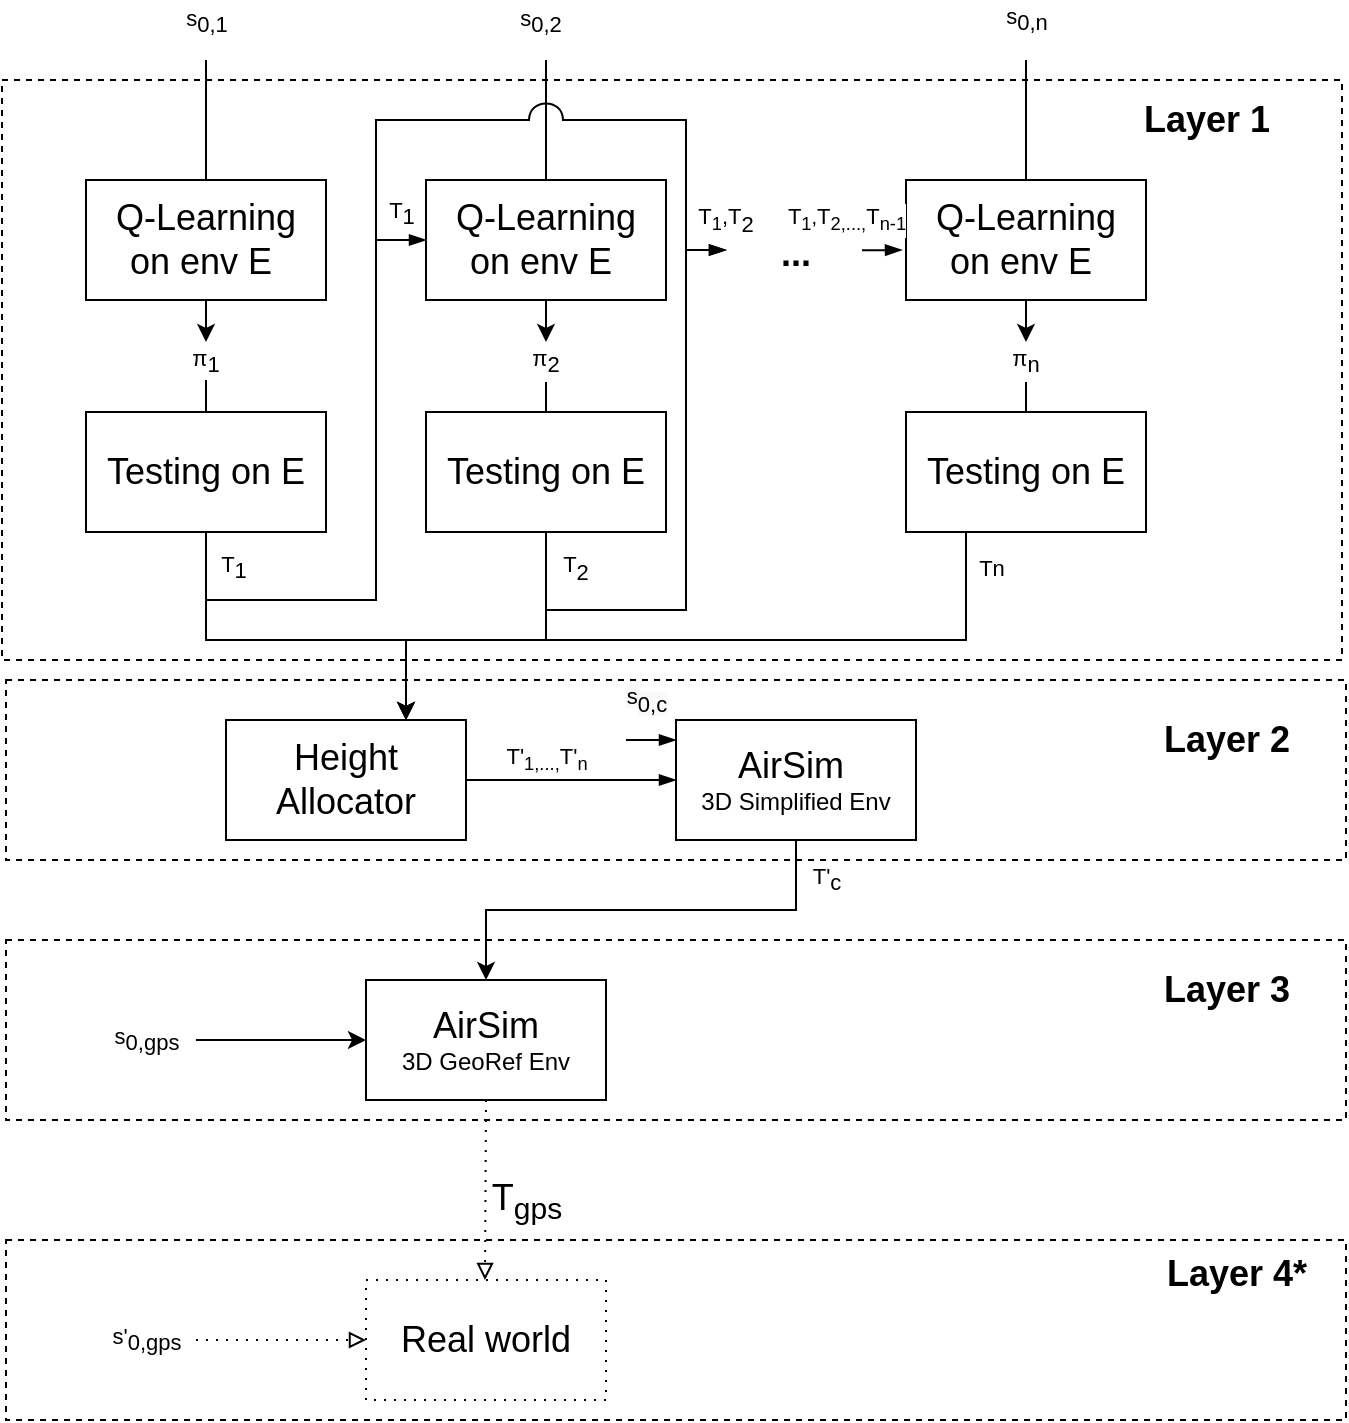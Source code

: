 <mxfile version="13.9.9" type="device"><diagram id="lGIoZQsDC9Vg6VFwUNjq" name="Pagina-1"><mxGraphModel dx="1278" dy="948" grid="1" gridSize="10" guides="1" tooltips="1" connect="1" arrows="1" fold="1" page="1" pageScale="1" pageWidth="827" pageHeight="1169" math="0" shadow="0"><root><mxCell id="0"/><mxCell id="1" parent="0"/><mxCell id="jNfFsSGInZpl4noqk8RD-2" value="&lt;font style=&quot;font-size: 18px&quot;&gt;Q-Learning &lt;br&gt;on env E&amp;nbsp;&lt;/font&gt;" style="rounded=0;whiteSpace=wrap;html=1;" parent="1" vertex="1"><mxGeometry x="120" y="180" width="120" height="60" as="geometry"/></mxCell><mxCell id="jNfFsSGInZpl4noqk8RD-5" value="" style="endArrow=none;html=1;" parent="1" edge="1"><mxGeometry width="50" height="50" relative="1" as="geometry"><mxPoint x="180" y="180" as="sourcePoint"/><mxPoint x="180" y="120" as="targetPoint"/></mxGeometry></mxCell><mxCell id="jNfFsSGInZpl4noqk8RD-6" value="" style="endArrow=classic;html=1;" parent="1" target="jNfFsSGInZpl4noqk8RD-16" edge="1"><mxGeometry width="50" height="50" relative="1" as="geometry"><mxPoint x="180" y="240" as="sourcePoint"/><mxPoint x="180" y="310" as="targetPoint"/></mxGeometry></mxCell><mxCell id="jNfFsSGInZpl4noqk8RD-7" value="&lt;span style=&quot;font-size: 11px;&quot;&gt;s&lt;sub style=&quot;font-size: 11px;&quot;&gt;0,1&lt;/sub&gt;&lt;/span&gt;" style="text;html=1;align=center;verticalAlign=middle;resizable=0;points=[];autosize=1;fontSize=11;" parent="1" vertex="1"><mxGeometry x="160" y="91" width="40" height="20" as="geometry"/></mxCell><mxCell id="jNfFsSGInZpl4noqk8RD-11" value="&lt;font style=&quot;font-size: 18px&quot;&gt;Q-Learning &lt;br&gt;on env E&amp;nbsp;&lt;/font&gt;" style="rounded=0;whiteSpace=wrap;html=1;" parent="1" vertex="1"><mxGeometry x="530" y="180" width="120" height="60" as="geometry"/></mxCell><mxCell id="jNfFsSGInZpl4noqk8RD-12" value="" style="endArrow=none;html=1;" parent="1" edge="1"><mxGeometry width="50" height="50" relative="1" as="geometry"><mxPoint x="590" y="180" as="sourcePoint"/><mxPoint x="590" y="120" as="targetPoint"/></mxGeometry></mxCell><mxCell id="jNfFsSGInZpl4noqk8RD-13" value="" style="endArrow=classic;html=1;" parent="1" edge="1"><mxGeometry width="50" height="50" relative="1" as="geometry"><mxPoint x="590" y="310" as="sourcePoint"/><mxPoint x="590" y="310" as="targetPoint"/></mxGeometry></mxCell><mxCell id="jNfFsSGInZpl4noqk8RD-14" value="&lt;span style=&quot;font-size: 11px;&quot;&gt;s&lt;sub style=&quot;font-size: 11px;&quot;&gt;0,n&lt;/sub&gt;&lt;/span&gt;" style="text;html=1;align=center;verticalAlign=middle;resizable=0;points=[];autosize=1;fontSize=11;" parent="1" vertex="1"><mxGeometry x="570" y="90" width="40" height="20" as="geometry"/></mxCell><mxCell id="jNfFsSGInZpl4noqk8RD-16" value="&lt;span style=&quot;font-size: 11px; background-color: rgb(255, 255, 255);&quot;&gt;π&lt;sub style=&quot;font-size: 11px;&quot;&gt;1&lt;/sub&gt;&lt;/span&gt;" style="text;html=1;strokeColor=none;fillColor=none;align=center;verticalAlign=middle;whiteSpace=wrap;rounded=0;fontSize=11;" parent="1" vertex="1"><mxGeometry x="160" y="261" width="40" height="20" as="geometry"/></mxCell><mxCell id="jNfFsSGInZpl4noqk8RD-18" value="&lt;font style=&quot;font-size: 18px&quot;&gt;Q-Learning &lt;br&gt;on env E&amp;nbsp;&lt;/font&gt;" style="rounded=0;whiteSpace=wrap;html=1;" parent="1" vertex="1"><mxGeometry x="290" y="180" width="120" height="60" as="geometry"/></mxCell><mxCell id="jNfFsSGInZpl4noqk8RD-19" value="" style="endArrow=none;html=1;entryX=0.5;entryY=1.133;entryDx=0;entryDy=0;entryPerimeter=0;" parent="1" edge="1"><mxGeometry width="50" height="50" relative="1" as="geometry"><mxPoint x="350" y="180" as="sourcePoint"/><mxPoint x="350" y="119.99" as="targetPoint"/></mxGeometry></mxCell><mxCell id="jNfFsSGInZpl4noqk8RD-20" value="" style="endArrow=classic;html=1;entryX=0.5;entryY=0;entryDx=0;entryDy=0;" parent="1" target="jNfFsSGInZpl4noqk8RD-22" edge="1"><mxGeometry width="50" height="50" relative="1" as="geometry"><mxPoint x="350" y="240" as="sourcePoint"/><mxPoint x="350" y="290" as="targetPoint"/></mxGeometry></mxCell><mxCell id="jNfFsSGInZpl4noqk8RD-21" value="&lt;span style=&quot;font-size: 11px;&quot;&gt;s&lt;sub style=&quot;font-size: 11px;&quot;&gt;0,2&lt;/sub&gt;&lt;/span&gt;" style="text;html=1;align=center;verticalAlign=middle;resizable=0;points=[];autosize=1;fontSize=11;" parent="1" vertex="1"><mxGeometry x="327" y="91" width="40" height="20" as="geometry"/></mxCell><mxCell id="jNfFsSGInZpl4noqk8RD-22" value="&lt;span style=&quot;font-size: 11px; background-color: rgb(255, 255, 255);&quot;&gt;π&lt;/span&gt;&lt;span style=&quot;background-color: rgb(255, 255, 255); font-size: 11px;&quot;&gt;&lt;sub style=&quot;font-size: 11px;&quot;&gt;2&lt;/sub&gt;&lt;/span&gt;" style="text;html=1;strokeColor=none;fillColor=none;align=center;verticalAlign=middle;whiteSpace=wrap;rounded=0;fontSize=11;" parent="1" vertex="1"><mxGeometry x="330" y="261" width="40" height="20" as="geometry"/></mxCell><mxCell id="jNfFsSGInZpl4noqk8RD-24" value="&lt;font style=&quot;font-size: 18px&quot;&gt;&lt;b&gt;Layer 1&lt;/b&gt;&lt;/font&gt;" style="text;html=1;align=center;verticalAlign=middle;resizable=0;points=[];autosize=1;" parent="1" vertex="1"><mxGeometry x="640" y="140" width="80" height="20" as="geometry"/></mxCell><mxCell id="jNfFsSGInZpl4noqk8RD-69" style="edgeStyle=orthogonalEdgeStyle;rounded=0;orthogonalLoop=1;jettySize=auto;html=1;exitX=0.5;exitY=1;exitDx=0;exitDy=0;entryX=0.5;entryY=0;entryDx=0;entryDy=0;startArrow=none;startFill=0;" parent="1" source="zeB7NEXwtuq-Z4rhTlrI-20" target="jNfFsSGInZpl4noqk8RD-64" edge="1"><mxGeometry relative="1" as="geometry"/></mxCell><mxCell id="jNfFsSGInZpl4noqk8RD-70" value="&lt;font style=&quot;font-size: 11px;&quot;&gt;T'&lt;sub style=&quot;font-size: 11px;&quot;&gt;c&lt;/sub&gt;&lt;/font&gt;" style="edgeLabel;html=1;align=center;verticalAlign=middle;resizable=0;points=[];labelBackgroundColor=none;fontSize=11;" parent="jNfFsSGInZpl4noqk8RD-69" vertex="1" connectable="0"><mxGeometry x="-0.26" y="5" relative="1" as="geometry"><mxPoint x="63.41" y="-20" as="offset"/></mxGeometry></mxCell><mxCell id="zeB7NEXwtuq-Z4rhTlrI-21" value="T'&lt;sub&gt;1,...,&lt;/sub&gt;T'&lt;sub&gt;n&lt;/sub&gt;" style="edgeStyle=orthogonalEdgeStyle;rounded=0;jumpStyle=arc;jumpSize=17;orthogonalLoop=1;jettySize=auto;html=1;exitX=1;exitY=0.5;exitDx=0;exitDy=0;endArrow=blockThin;endFill=1;fontColor=#000000;entryX=0;entryY=0.5;entryDx=0;entryDy=0;" edge="1" parent="1" source="jNfFsSGInZpl4noqk8RD-28" target="zeB7NEXwtuq-Z4rhTlrI-20"><mxGeometry x="-0.238" y="10" relative="1" as="geometry"><mxPoint x="410" y="479.81" as="targetPoint"/><mxPoint as="offset"/></mxGeometry></mxCell><mxCell id="jNfFsSGInZpl4noqk8RD-28" value="&lt;span style=&quot;font-size: 18px&quot;&gt;Height Allocator&lt;/span&gt;" style="rounded=0;whiteSpace=wrap;html=1;" parent="1" vertex="1"><mxGeometry x="190" y="450" width="120" height="60" as="geometry"/></mxCell><mxCell id="jNfFsSGInZpl4noqk8RD-36" value="" style="endArrow=classic;html=1;" parent="1" target="jNfFsSGInZpl4noqk8RD-37" edge="1"><mxGeometry width="50" height="50" relative="1" as="geometry"><mxPoint x="590" y="240" as="sourcePoint"/><mxPoint x="590" y="310" as="targetPoint"/></mxGeometry></mxCell><mxCell id="jNfFsSGInZpl4noqk8RD-37" value="&lt;span style=&quot;font-size: 11px; background-color: rgb(255, 255, 255);&quot;&gt;π&lt;sub style=&quot;font-size: 11px;&quot;&gt;n&lt;/sub&gt;&lt;/span&gt;" style="text;html=1;strokeColor=none;fillColor=none;align=center;verticalAlign=middle;whiteSpace=wrap;rounded=0;fontSize=11;" parent="1" vertex="1"><mxGeometry x="570" y="261" width="40" height="20" as="geometry"/></mxCell><mxCell id="zeB7NEXwtuq-Z4rhTlrI-6" style="edgeStyle=orthogonalEdgeStyle;rounded=0;orthogonalLoop=1;jettySize=auto;html=1;exitX=0.5;exitY=1;exitDx=0;exitDy=0;entryX=0;entryY=0.5;entryDx=0;entryDy=0;endArrow=blockThin;endFill=1;" edge="1" parent="1" source="jNfFsSGInZpl4noqk8RD-38" target="jNfFsSGInZpl4noqk8RD-18"><mxGeometry relative="1" as="geometry"><Array as="points"><mxPoint x="180" y="390"/><mxPoint x="265" y="390"/><mxPoint x="265" y="210"/></Array></mxGeometry></mxCell><mxCell id="zeB7NEXwtuq-Z4rhTlrI-11" style="edgeStyle=orthogonalEdgeStyle;rounded=0;orthogonalLoop=1;jettySize=auto;html=1;exitX=0.5;exitY=1;exitDx=0;exitDy=0;endArrow=blockThin;endFill=1;jumpStyle=arc;jumpSize=17;" edge="1" parent="1"><mxGeometry relative="1" as="geometry"><mxPoint x="185" y="356.0" as="sourcePoint"/><mxPoint x="440" y="215" as="targetPoint"/><Array as="points"><mxPoint x="180" y="356"/><mxPoint x="180" y="390"/><mxPoint x="265" y="390"/><mxPoint x="265" y="150"/><mxPoint x="420" y="150"/><mxPoint x="420" y="215"/></Array></mxGeometry></mxCell><mxCell id="jNfFsSGInZpl4noqk8RD-38" value="&lt;span style=&quot;font-size: 18px&quot;&gt;Testing on E&lt;/span&gt;" style="rounded=0;whiteSpace=wrap;html=1;" parent="1" vertex="1"><mxGeometry x="120" y="296" width="120" height="60" as="geometry"/></mxCell><mxCell id="zeB7NEXwtuq-Z4rhTlrI-2" style="edgeStyle=orthogonalEdgeStyle;rounded=0;orthogonalLoop=1;jettySize=auto;html=1;exitX=0.5;exitY=1;exitDx=0;exitDy=0;entryX=0.75;entryY=0;entryDx=0;entryDy=0;" edge="1" parent="1" source="jNfFsSGInZpl4noqk8RD-39" target="jNfFsSGInZpl4noqk8RD-28"><mxGeometry relative="1" as="geometry"><Array as="points"><mxPoint x="350" y="410"/><mxPoint x="280" y="410"/></Array></mxGeometry></mxCell><mxCell id="zeB7NEXwtuq-Z4rhTlrI-9" style="edgeStyle=orthogonalEdgeStyle;rounded=0;orthogonalLoop=1;jettySize=auto;html=1;exitX=0.5;exitY=1;exitDx=0;exitDy=0;entryX=0;entryY=0.25;entryDx=0;entryDy=0;endArrow=blockThin;endFill=1;" edge="1" parent="1"><mxGeometry relative="1" as="geometry"><mxPoint x="350" y="361" as="sourcePoint"/><mxPoint x="440" y="215" as="targetPoint"/><Array as="points"><mxPoint x="350" y="395"/><mxPoint x="420" y="395"/><mxPoint x="420" y="215"/></Array></mxGeometry></mxCell><mxCell id="jNfFsSGInZpl4noqk8RD-39" value="&lt;span style=&quot;font-size: 18px&quot;&gt;Testing on E&lt;/span&gt;" style="rounded=0;whiteSpace=wrap;html=1;" parent="1" vertex="1"><mxGeometry x="290" y="296" width="120" height="60" as="geometry"/></mxCell><mxCell id="zeB7NEXwtuq-Z4rhTlrI-1" style="edgeStyle=orthogonalEdgeStyle;rounded=0;orthogonalLoop=1;jettySize=auto;html=1;exitX=0.5;exitY=1;exitDx=0;exitDy=0;entryX=0.75;entryY=0;entryDx=0;entryDy=0;" edge="1" parent="1" source="jNfFsSGInZpl4noqk8RD-40" target="jNfFsSGInZpl4noqk8RD-28"><mxGeometry relative="1" as="geometry"><mxPoint x="350" y="450" as="targetPoint"/><Array as="points"><mxPoint x="560" y="356"/><mxPoint x="560" y="410"/><mxPoint x="280" y="410"/></Array></mxGeometry></mxCell><mxCell id="jNfFsSGInZpl4noqk8RD-40" value="&lt;span style=&quot;font-size: 18px&quot;&gt;Testing on E&lt;/span&gt;" style="rounded=0;whiteSpace=wrap;html=1;" parent="1" vertex="1"><mxGeometry x="530" y="296" width="120" height="60" as="geometry"/></mxCell><mxCell id="jNfFsSGInZpl4noqk8RD-42" value="" style="endArrow=none;html=1;exitX=0.5;exitY=0;exitDx=0;exitDy=0;" parent="1" source="jNfFsSGInZpl4noqk8RD-38" edge="1"><mxGeometry width="50" height="50" relative="1" as="geometry"><mxPoint x="130" y="330" as="sourcePoint"/><mxPoint x="180" y="280" as="targetPoint"/></mxGeometry></mxCell><mxCell id="jNfFsSGInZpl4noqk8RD-45" value="" style="endArrow=none;html=1;exitX=0.5;exitY=0;exitDx=0;exitDy=0;" parent="1" source="jNfFsSGInZpl4noqk8RD-39" edge="1"><mxGeometry width="50" height="50" relative="1" as="geometry"><mxPoint x="350" y="350" as="sourcePoint"/><mxPoint x="350" y="281" as="targetPoint"/></mxGeometry></mxCell><mxCell id="jNfFsSGInZpl4noqk8RD-46" value="" style="endArrow=none;html=1;entryX=0.5;entryY=1;entryDx=0;entryDy=0;exitX=0.5;exitY=0;exitDx=0;exitDy=0;" parent="1" source="jNfFsSGInZpl4noqk8RD-40" target="jNfFsSGInZpl4noqk8RD-37" edge="1"><mxGeometry width="50" height="50" relative="1" as="geometry"><mxPoint x="390" y="320" as="sourcePoint"/><mxPoint x="390" y="291" as="targetPoint"/></mxGeometry></mxCell><mxCell id="jNfFsSGInZpl4noqk8RD-48" value="" style="endArrow=classic;html=1;exitX=0.5;exitY=1;exitDx=0;exitDy=0;edgeStyle=orthogonalEdgeStyle;rounded=0;" parent="1" source="jNfFsSGInZpl4noqk8RD-38" target="jNfFsSGInZpl4noqk8RD-28" edge="1"><mxGeometry width="50" height="50" relative="1" as="geometry"><mxPoint x="390" y="420" as="sourcePoint"/><mxPoint x="440" y="370" as="targetPoint"/><Array as="points"><mxPoint x="180" y="410"/><mxPoint x="280" y="410"/></Array></mxGeometry></mxCell><mxCell id="jNfFsSGInZpl4noqk8RD-64" value="&lt;span style=&quot;font-size: 18px&quot;&gt;AirSim&lt;br&gt;&lt;/span&gt;3D GeoRef Env" style="rounded=0;whiteSpace=wrap;html=1;" parent="1" vertex="1"><mxGeometry x="260" y="580" width="120" height="60" as="geometry"/></mxCell><mxCell id="jNfFsSGInZpl4noqk8RD-67" style="edgeStyle=orthogonalEdgeStyle;rounded=0;orthogonalLoop=1;jettySize=auto;html=1;entryX=0;entryY=0.5;entryDx=0;entryDy=0;startArrow=none;startFill=0;" parent="1" source="jNfFsSGInZpl4noqk8RD-65" target="jNfFsSGInZpl4noqk8RD-64" edge="1"><mxGeometry relative="1" as="geometry"/></mxCell><mxCell id="jNfFsSGInZpl4noqk8RD-65" value="&lt;span style=&quot;font-size: 11px;&quot;&gt;s&lt;sub style=&quot;font-size: 11px;&quot;&gt;0,gps&lt;/sub&gt;&lt;/span&gt;" style="text;html=1;align=center;verticalAlign=middle;resizable=0;points=[];autosize=1;fontSize=11;" parent="1" vertex="1"><mxGeometry x="125" y="600" width="50" height="20" as="geometry"/></mxCell><mxCell id="jNfFsSGInZpl4noqk8RD-72" value="&lt;font style=&quot;font-size: 11px;&quot;&gt;T&lt;/font&gt;&lt;font style=&quot;font-size: 11px;&quot;&gt;n&lt;/font&gt;" style="text;html=1;align=center;verticalAlign=middle;whiteSpace=wrap;rounded=0;dashed=1;fontSize=11;" parent="1" vertex="1"><mxGeometry x="553" y="364" width="40" height="20" as="geometry"/></mxCell><mxCell id="jNfFsSGInZpl4noqk8RD-73" value="&lt;span style=&quot;font-size: 18px&quot;&gt;Real world&lt;/span&gt;" style="rounded=0;whiteSpace=wrap;html=1;dashed=1;dashPattern=1 4;" parent="1" vertex="1"><mxGeometry x="260" y="730" width="120" height="60" as="geometry"/></mxCell><mxCell id="jNfFsSGInZpl4noqk8RD-74" style="edgeStyle=orthogonalEdgeStyle;rounded=0;orthogonalLoop=1;jettySize=auto;html=1;entryX=0;entryY=0.5;entryDx=0;entryDy=0;startArrow=none;startFill=0;dashed=1;dashPattern=1 4;endArrow=block;endFill=0;" parent="1" source="jNfFsSGInZpl4noqk8RD-75" target="jNfFsSGInZpl4noqk8RD-73" edge="1"><mxGeometry relative="1" as="geometry"/></mxCell><mxCell id="jNfFsSGInZpl4noqk8RD-75" value="&lt;span style=&quot;font-size: 11px;&quot;&gt;s'&lt;sub style=&quot;font-size: 11px;&quot;&gt;0,gps&lt;/sub&gt;&lt;/span&gt;" style="text;html=1;align=center;verticalAlign=middle;resizable=0;points=[];autosize=1;dashed=1;fontSize=11;" parent="1" vertex="1"><mxGeometry x="125" y="750" width="50" height="20" as="geometry"/></mxCell><mxCell id="jNfFsSGInZpl4noqk8RD-76" style="edgeStyle=orthogonalEdgeStyle;rounded=0;orthogonalLoop=1;jettySize=auto;html=1;exitX=0.5;exitY=1;exitDx=0;exitDy=0;entryX=0.5;entryY=0;entryDx=0;entryDy=0;startArrow=none;startFill=0;dashed=1;dashPattern=1 4;endArrow=block;endFill=0;" parent="1" source="jNfFsSGInZpl4noqk8RD-64" edge="1"><mxGeometry relative="1" as="geometry"><mxPoint x="319.5" y="660" as="sourcePoint"/><mxPoint x="319.5" y="730" as="targetPoint"/></mxGeometry></mxCell><mxCell id="jNfFsSGInZpl4noqk8RD-77" value="&lt;span style=&quot;font-size: 18px&quot;&gt;T&lt;sub&gt;gps&lt;/sub&gt;&lt;/span&gt;" style="edgeLabel;html=1;align=center;verticalAlign=middle;resizable=0;points=[];labelBackgroundColor=none;" parent="jNfFsSGInZpl4noqk8RD-76" vertex="1" connectable="0"><mxGeometry x="-0.26" y="5" relative="1" as="geometry"><mxPoint x="14.97" y="17" as="offset"/></mxGeometry></mxCell><mxCell id="jNfFsSGInZpl4noqk8RD-82" value="" style="rounded=0;whiteSpace=wrap;html=1;dashed=1;fillColor=none;" parent="1" vertex="1"><mxGeometry x="80" y="710" width="670" height="90" as="geometry"/></mxCell><mxCell id="jNfFsSGInZpl4noqk8RD-83" value="&lt;font style=&quot;font-size: 18px&quot;&gt;&lt;b&gt;Layer 2&lt;/b&gt;&lt;/font&gt;" style="text;html=1;align=center;verticalAlign=middle;resizable=0;points=[];autosize=1;" parent="1" vertex="1"><mxGeometry x="650" y="450" width="80" height="20" as="geometry"/></mxCell><mxCell id="jNfFsSGInZpl4noqk8RD-84" value="&lt;font style=&quot;font-size: 18px&quot;&gt;&lt;b&gt;Layer 3&lt;/b&gt;&lt;/font&gt;" style="text;html=1;align=center;verticalAlign=middle;resizable=0;points=[];autosize=1;" parent="1" vertex="1"><mxGeometry x="650" y="575" width="80" height="20" as="geometry"/></mxCell><mxCell id="jNfFsSGInZpl4noqk8RD-85" value="&lt;font style=&quot;font-size: 18px&quot;&gt;&lt;b&gt;Layer 4*&lt;/b&gt;&lt;/font&gt;" style="text;html=1;align=center;verticalAlign=middle;resizable=0;points=[];autosize=1;" parent="1" vertex="1"><mxGeometry x="650" y="717" width="90" height="20" as="geometry"/></mxCell><mxCell id="zeB7NEXwtuq-Z4rhTlrI-4" value="" style="endArrow=none;html=1;strokeColor=none;rounded=0;entryX=0.008;entryY=0.618;entryDx=0;entryDy=0;entryPerimeter=0;" edge="1" parent="1" target="jNfFsSGInZpl4noqk8RD-18"><mxGeometry width="50" height="50" relative="1" as="geometry"><mxPoint x="180" y="390" as="sourcePoint"/><mxPoint x="270" y="210" as="targetPoint"/><Array as="points"><mxPoint x="270" y="390"/><mxPoint x="270" y="217"/></Array></mxGeometry></mxCell><mxCell id="zeB7NEXwtuq-Z4rhTlrI-16" value="T&lt;sub&gt;1&lt;/sub&gt;&lt;font size=&quot;1&quot;&gt;,&lt;/font&gt;T&lt;sub&gt;2,...,&lt;/sub&gt;T&lt;sub&gt;n-1&lt;/sub&gt;" style="edgeStyle=orthogonalEdgeStyle;rounded=0;orthogonalLoop=1;jettySize=auto;html=1;exitX=1;exitY=0.5;exitDx=0;exitDy=0;endArrow=blockThin;endFill=1;" edge="1" parent="1"><mxGeometry x="-1" y="17" relative="1" as="geometry"><mxPoint x="528" y="215.002" as="targetPoint"/><mxPoint x="508" y="215.14" as="sourcePoint"/><Array as="points"><mxPoint x="518" y="215.14"/></Array><mxPoint x="-8" y="2" as="offset"/></mxGeometry></mxCell><mxCell id="zeB7NEXwtuq-Z4rhTlrI-20" value="&lt;span style=&quot;font-size: 18px&quot;&gt;AirSim&amp;nbsp;&lt;br&gt;&lt;/span&gt;3D Simplified Env" style="rounded=0;whiteSpace=wrap;html=1;" vertex="1" parent="1"><mxGeometry x="415" y="450" width="120" height="60" as="geometry"/></mxCell><mxCell id="zeB7NEXwtuq-Z4rhTlrI-22" value="&lt;font style=&quot;font-size: 11px;&quot;&gt;T&lt;sub style=&quot;font-size: 11px;&quot;&gt;1&lt;/sub&gt;&lt;/font&gt;" style="text;html=1;align=center;verticalAlign=middle;whiteSpace=wrap;rounded=0;dashed=1;fontSize=11;" vertex="1" parent="1"><mxGeometry x="263" y="187" width="30" height="20" as="geometry"/></mxCell><mxCell id="zeB7NEXwtuq-Z4rhTlrI-23" value="&lt;font style=&quot;font-size: 11px&quot;&gt;&lt;span style=&quot;background-color: rgb(255 , 255 , 255)&quot;&gt;T&lt;sub&gt;1&lt;/sub&gt;,&lt;/span&gt;&lt;span style=&quot;background-color: rgb(255 , 255 , 255) ; font-size: 11px&quot;&gt;T&lt;/span&gt;&lt;sub style=&quot;background-color: rgb(255 , 255 , 255) ; font-size: 11px&quot;&gt;2&lt;/sub&gt;&lt;/font&gt;" style="text;html=1;strokeColor=none;fillColor=none;align=center;verticalAlign=middle;whiteSpace=wrap;rounded=0;dashed=1;fontSize=11;" vertex="1" parent="1"><mxGeometry x="420" y="190" width="40" height="20" as="geometry"/></mxCell><mxCell id="zeB7NEXwtuq-Z4rhTlrI-24" value="&lt;font style=&quot;font-size: 11px;&quot;&gt;T&lt;sub style=&quot;font-size: 11px;&quot;&gt;1&lt;/sub&gt;&lt;/font&gt;" style="text;html=1;align=center;verticalAlign=middle;whiteSpace=wrap;rounded=0;dashed=1;fontSize=11;" vertex="1" parent="1"><mxGeometry x="174" y="364" width="40" height="20" as="geometry"/></mxCell><mxCell id="zeB7NEXwtuq-Z4rhTlrI-25" value="&lt;font style=&quot;font-size: 11px;&quot;&gt;&lt;span style=&quot;background-color: rgb(255, 255, 255); font-size: 11px;&quot;&gt;T&lt;/span&gt;&lt;sub style=&quot;background-color: rgb(255, 255, 255); font-size: 11px;&quot;&gt;2&lt;/sub&gt;&lt;/font&gt;" style="text;html=1;strokeColor=none;fillColor=none;align=center;verticalAlign=middle;whiteSpace=wrap;rounded=0;dashed=1;fontSize=11;" vertex="1" parent="1"><mxGeometry x="345" y="364" width="40" height="20" as="geometry"/></mxCell><mxCell id="zeB7NEXwtuq-Z4rhTlrI-26" value="&lt;font size=&quot;1&quot;&gt;&lt;b style=&quot;font-size: 18px&quot;&gt;...&lt;/b&gt;&lt;/font&gt;" style="text;html=1;strokeColor=none;fillColor=none;align=center;verticalAlign=middle;whiteSpace=wrap;rounded=0;" vertex="1" parent="1"><mxGeometry x="455" y="207" width="40" height="20" as="geometry"/></mxCell><mxCell id="zeB7NEXwtuq-Z4rhTlrI-28" value="&lt;span style=&quot;background-color: rgb(248 , 249 , 250)&quot;&gt;s&lt;/span&gt;&lt;sub style=&quot;background-color: rgb(248 , 249 , 250) ; font-size: 11px&quot;&gt;0,c&lt;/sub&gt;" style="edgeStyle=orthogonalEdgeStyle;rounded=0;jumpStyle=arc;jumpSize=17;orthogonalLoop=1;jettySize=auto;html=1;endArrow=blockThin;endFill=1;fontColor=#000000;entryX=0;entryY=0.5;entryDx=0;entryDy=0;" edge="1" parent="1"><mxGeometry x="-0.2" y="20" relative="1" as="geometry"><mxPoint x="415" y="460" as="targetPoint"/><mxPoint x="390" y="460" as="sourcePoint"/><mxPoint as="offset"/></mxGeometry></mxCell><mxCell id="zeB7NEXwtuq-Z4rhTlrI-33" value="" style="rounded=0;whiteSpace=wrap;html=1;dashed=1;fillColor=none;" vertex="1" parent="1"><mxGeometry x="80" y="560" width="670" height="90" as="geometry"/></mxCell><mxCell id="zeB7NEXwtuq-Z4rhTlrI-34" value="" style="rounded=0;whiteSpace=wrap;html=1;dashed=1;fillColor=none;" vertex="1" parent="1"><mxGeometry x="80" y="430" width="670" height="90" as="geometry"/></mxCell><mxCell id="zeB7NEXwtuq-Z4rhTlrI-35" value="" style="rounded=0;whiteSpace=wrap;html=1;dashed=1;fillColor=none;" vertex="1" parent="1"><mxGeometry x="78" y="130" width="670" height="290" as="geometry"/></mxCell></root></mxGraphModel></diagram></mxfile>